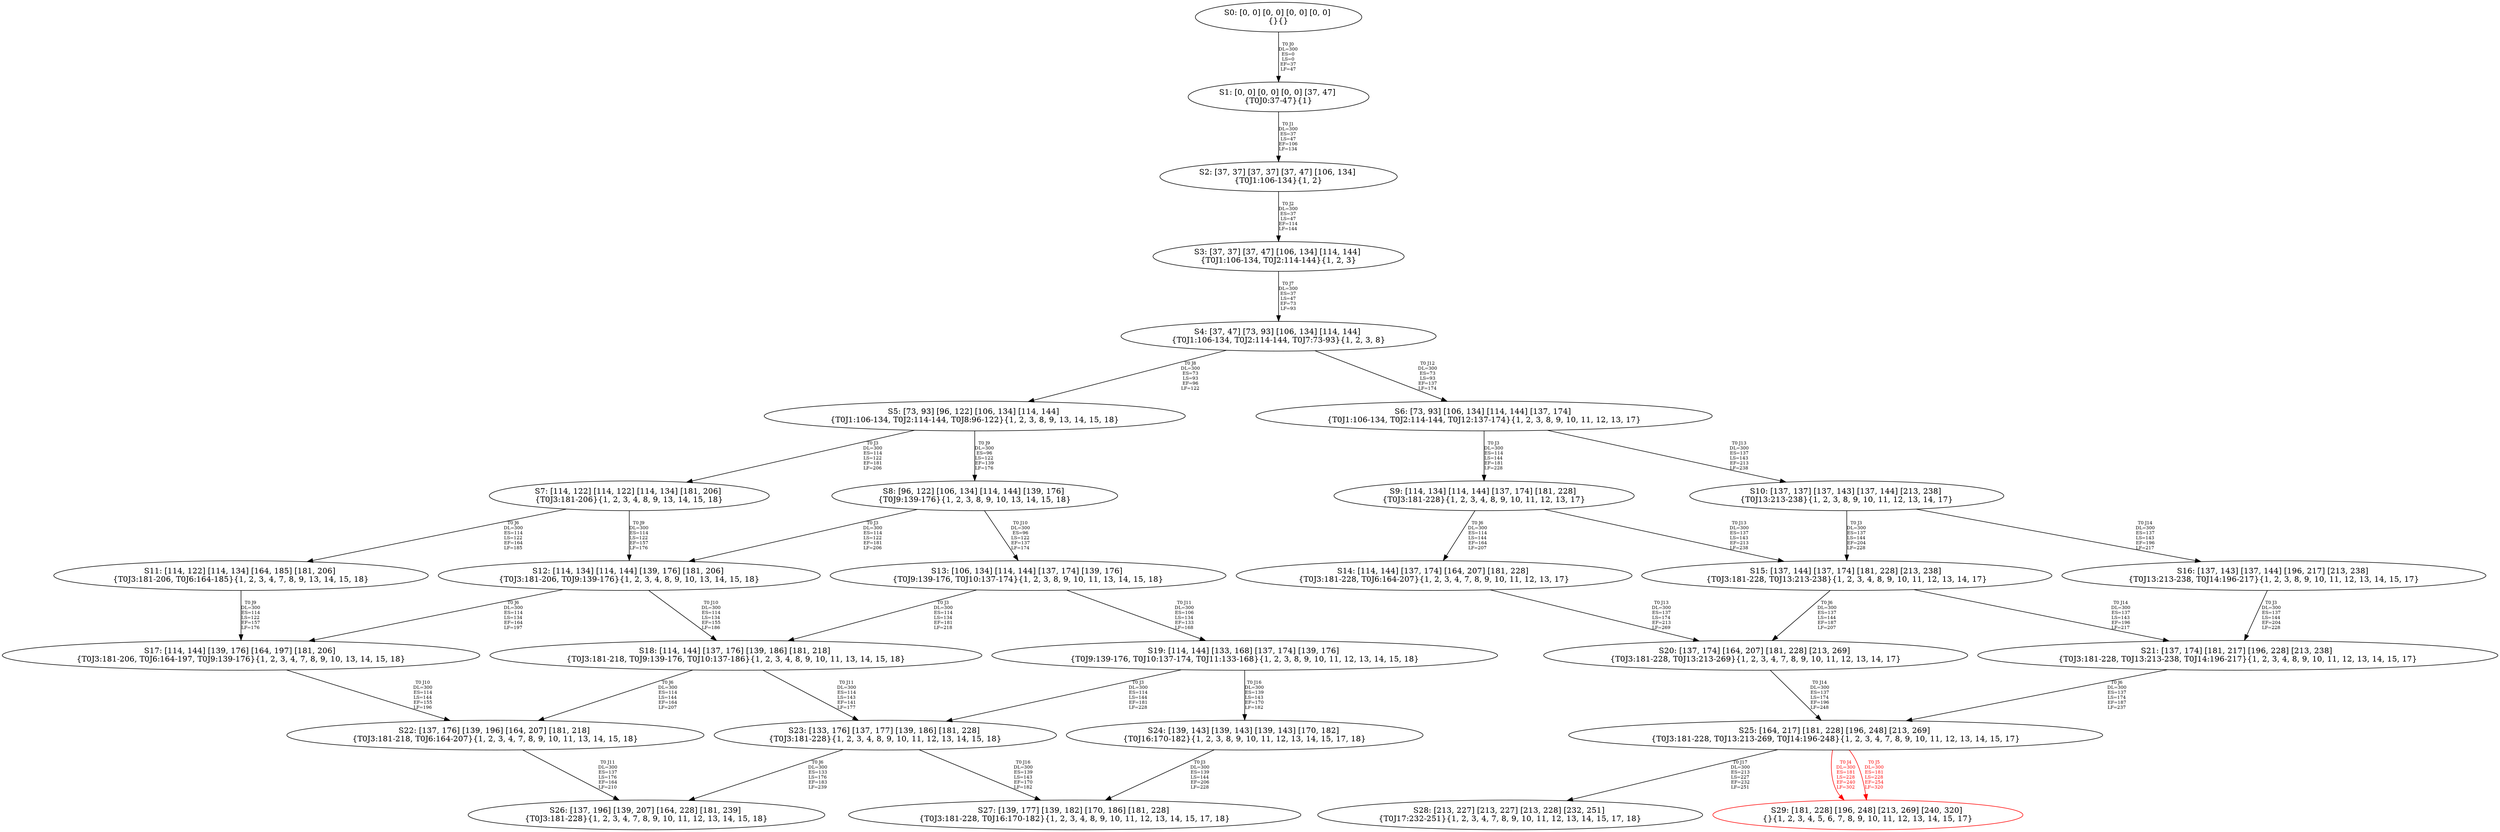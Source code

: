 digraph {
	S0[label="S0: [0, 0] [0, 0] [0, 0] [0, 0] \n{}{}"];
	S1[label="S1: [0, 0] [0, 0] [0, 0] [37, 47] \n{T0J0:37-47}{1}"];
	S2[label="S2: [37, 37] [37, 37] [37, 47] [106, 134] \n{T0J1:106-134}{1, 2}"];
	S3[label="S3: [37, 37] [37, 47] [106, 134] [114, 144] \n{T0J1:106-134, T0J2:114-144}{1, 2, 3}"];
	S4[label="S4: [37, 47] [73, 93] [106, 134] [114, 144] \n{T0J1:106-134, T0J2:114-144, T0J7:73-93}{1, 2, 3, 8}"];
	S5[label="S5: [73, 93] [96, 122] [106, 134] [114, 144] \n{T0J1:106-134, T0J2:114-144, T0J8:96-122}{1, 2, 3, 8, 9, 13, 14, 15, 18}"];
	S6[label="S6: [73, 93] [106, 134] [114, 144] [137, 174] \n{T0J1:106-134, T0J2:114-144, T0J12:137-174}{1, 2, 3, 8, 9, 10, 11, 12, 13, 17}"];
	S7[label="S7: [114, 122] [114, 122] [114, 134] [181, 206] \n{T0J3:181-206}{1, 2, 3, 4, 8, 9, 13, 14, 15, 18}"];
	S8[label="S8: [96, 122] [106, 134] [114, 144] [139, 176] \n{T0J9:139-176}{1, 2, 3, 8, 9, 10, 13, 14, 15, 18}"];
	S9[label="S9: [114, 134] [114, 144] [137, 174] [181, 228] \n{T0J3:181-228}{1, 2, 3, 4, 8, 9, 10, 11, 12, 13, 17}"];
	S10[label="S10: [137, 137] [137, 143] [137, 144] [213, 238] \n{T0J13:213-238}{1, 2, 3, 8, 9, 10, 11, 12, 13, 14, 17}"];
	S11[label="S11: [114, 122] [114, 134] [164, 185] [181, 206] \n{T0J3:181-206, T0J6:164-185}{1, 2, 3, 4, 7, 8, 9, 13, 14, 15, 18}"];
	S12[label="S12: [114, 134] [114, 144] [139, 176] [181, 206] \n{T0J3:181-206, T0J9:139-176}{1, 2, 3, 4, 8, 9, 10, 13, 14, 15, 18}"];
	S13[label="S13: [106, 134] [114, 144] [137, 174] [139, 176] \n{T0J9:139-176, T0J10:137-174}{1, 2, 3, 8, 9, 10, 11, 13, 14, 15, 18}"];
	S14[label="S14: [114, 144] [137, 174] [164, 207] [181, 228] \n{T0J3:181-228, T0J6:164-207}{1, 2, 3, 4, 7, 8, 9, 10, 11, 12, 13, 17}"];
	S15[label="S15: [137, 144] [137, 174] [181, 228] [213, 238] \n{T0J3:181-228, T0J13:213-238}{1, 2, 3, 4, 8, 9, 10, 11, 12, 13, 14, 17}"];
	S16[label="S16: [137, 143] [137, 144] [196, 217] [213, 238] \n{T0J13:213-238, T0J14:196-217}{1, 2, 3, 8, 9, 10, 11, 12, 13, 14, 15, 17}"];
	S17[label="S17: [114, 144] [139, 176] [164, 197] [181, 206] \n{T0J3:181-206, T0J6:164-197, T0J9:139-176}{1, 2, 3, 4, 7, 8, 9, 10, 13, 14, 15, 18}"];
	S18[label="S18: [114, 144] [137, 176] [139, 186] [181, 218] \n{T0J3:181-218, T0J9:139-176, T0J10:137-186}{1, 2, 3, 4, 8, 9, 10, 11, 13, 14, 15, 18}"];
	S19[label="S19: [114, 144] [133, 168] [137, 174] [139, 176] \n{T0J9:139-176, T0J10:137-174, T0J11:133-168}{1, 2, 3, 8, 9, 10, 11, 12, 13, 14, 15, 18}"];
	S20[label="S20: [137, 174] [164, 207] [181, 228] [213, 269] \n{T0J3:181-228, T0J13:213-269}{1, 2, 3, 4, 7, 8, 9, 10, 11, 12, 13, 14, 17}"];
	S21[label="S21: [137, 174] [181, 217] [196, 228] [213, 238] \n{T0J3:181-228, T0J13:213-238, T0J14:196-217}{1, 2, 3, 4, 8, 9, 10, 11, 12, 13, 14, 15, 17}"];
	S22[label="S22: [137, 176] [139, 196] [164, 207] [181, 218] \n{T0J3:181-218, T0J6:164-207}{1, 2, 3, 4, 7, 8, 9, 10, 11, 13, 14, 15, 18}"];
	S23[label="S23: [133, 176] [137, 177] [139, 186] [181, 228] \n{T0J3:181-228}{1, 2, 3, 4, 8, 9, 10, 11, 12, 13, 14, 15, 18}"];
	S24[label="S24: [139, 143] [139, 143] [139, 143] [170, 182] \n{T0J16:170-182}{1, 2, 3, 8, 9, 10, 11, 12, 13, 14, 15, 17, 18}"];
	S25[label="S25: [164, 217] [181, 228] [196, 248] [213, 269] \n{T0J3:181-228, T0J13:213-269, T0J14:196-248}{1, 2, 3, 4, 7, 8, 9, 10, 11, 12, 13, 14, 15, 17}"];
	S26[label="S26: [137, 196] [139, 207] [164, 228] [181, 239] \n{T0J3:181-228}{1, 2, 3, 4, 7, 8, 9, 10, 11, 12, 13, 14, 15, 18}"];
	S27[label="S27: [139, 177] [139, 182] [170, 186] [181, 228] \n{T0J3:181-228, T0J16:170-182}{1, 2, 3, 4, 8, 9, 10, 11, 12, 13, 14, 15, 17, 18}"];
	S28[label="S28: [213, 227] [213, 227] [213, 228] [232, 251] \n{T0J17:232-251}{1, 2, 3, 4, 7, 8, 9, 10, 11, 12, 13, 14, 15, 17, 18}"];
	S29[label="S29: [181, 228] [196, 248] [213, 269] [240, 320] \n{}{1, 2, 3, 4, 5, 6, 7, 8, 9, 10, 11, 12, 13, 14, 15, 17}"];
	S0 -> S1[label="T0 J0\nDL=300\nES=0\nLS=0\nEF=37\nLF=47",fontsize=8];
	S1 -> S2[label="T0 J1\nDL=300\nES=37\nLS=47\nEF=106\nLF=134",fontsize=8];
	S2 -> S3[label="T0 J2\nDL=300\nES=37\nLS=47\nEF=114\nLF=144",fontsize=8];
	S3 -> S4[label="T0 J7\nDL=300\nES=37\nLS=47\nEF=73\nLF=93",fontsize=8];
	S4 -> S5[label="T0 J8\nDL=300\nES=73\nLS=93\nEF=96\nLF=122",fontsize=8];
	S4 -> S6[label="T0 J12\nDL=300\nES=73\nLS=93\nEF=137\nLF=174",fontsize=8];
	S5 -> S7[label="T0 J3\nDL=300\nES=114\nLS=122\nEF=181\nLF=206",fontsize=8];
	S5 -> S8[label="T0 J9\nDL=300\nES=96\nLS=122\nEF=139\nLF=176",fontsize=8];
	S6 -> S9[label="T0 J3\nDL=300\nES=114\nLS=144\nEF=181\nLF=228",fontsize=8];
	S6 -> S10[label="T0 J13\nDL=300\nES=137\nLS=143\nEF=213\nLF=238",fontsize=8];
	S7 -> S11[label="T0 J6\nDL=300\nES=114\nLS=122\nEF=164\nLF=185",fontsize=8];
	S7 -> S12[label="T0 J9\nDL=300\nES=114\nLS=122\nEF=157\nLF=176",fontsize=8];
	S8 -> S12[label="T0 J3\nDL=300\nES=114\nLS=122\nEF=181\nLF=206",fontsize=8];
	S8 -> S13[label="T0 J10\nDL=300\nES=96\nLS=122\nEF=137\nLF=174",fontsize=8];
	S9 -> S14[label="T0 J6\nDL=300\nES=114\nLS=144\nEF=164\nLF=207",fontsize=8];
	S9 -> S15[label="T0 J13\nDL=300\nES=137\nLS=143\nEF=213\nLF=238",fontsize=8];
	S10 -> S15[label="T0 J3\nDL=300\nES=137\nLS=144\nEF=204\nLF=228",fontsize=8];
	S10 -> S16[label="T0 J14\nDL=300\nES=137\nLS=143\nEF=196\nLF=217",fontsize=8];
	S11 -> S17[label="T0 J9\nDL=300\nES=114\nLS=122\nEF=157\nLF=176",fontsize=8];
	S12 -> S17[label="T0 J6\nDL=300\nES=114\nLS=134\nEF=164\nLF=197",fontsize=8];
	S12 -> S18[label="T0 J10\nDL=300\nES=114\nLS=134\nEF=155\nLF=186",fontsize=8];
	S13 -> S18[label="T0 J3\nDL=300\nES=114\nLS=134\nEF=181\nLF=218",fontsize=8];
	S13 -> S19[label="T0 J11\nDL=300\nES=106\nLS=134\nEF=133\nLF=168",fontsize=8];
	S14 -> S20[label="T0 J13\nDL=300\nES=137\nLS=174\nEF=213\nLF=269",fontsize=8];
	S15 -> S20[label="T0 J6\nDL=300\nES=137\nLS=144\nEF=187\nLF=207",fontsize=8];
	S15 -> S21[label="T0 J14\nDL=300\nES=137\nLS=143\nEF=196\nLF=217",fontsize=8];
	S16 -> S21[label="T0 J3\nDL=300\nES=137\nLS=144\nEF=204\nLF=228",fontsize=8];
	S17 -> S22[label="T0 J10\nDL=300\nES=114\nLS=144\nEF=155\nLF=196",fontsize=8];
	S18 -> S22[label="T0 J6\nDL=300\nES=114\nLS=144\nEF=164\nLF=207",fontsize=8];
	S18 -> S23[label="T0 J11\nDL=300\nES=114\nLS=143\nEF=141\nLF=177",fontsize=8];
	S19 -> S23[label="T0 J3\nDL=300\nES=114\nLS=144\nEF=181\nLF=228",fontsize=8];
	S19 -> S24[label="T0 J16\nDL=300\nES=139\nLS=143\nEF=170\nLF=182",fontsize=8];
	S20 -> S25[label="T0 J14\nDL=300\nES=137\nLS=174\nEF=196\nLF=248",fontsize=8];
	S21 -> S25[label="T0 J6\nDL=300\nES=137\nLS=174\nEF=187\nLF=237",fontsize=8];
	S22 -> S26[label="T0 J11\nDL=300\nES=137\nLS=176\nEF=164\nLF=210",fontsize=8];
	S23 -> S26[label="T0 J6\nDL=300\nES=133\nLS=176\nEF=183\nLF=239",fontsize=8];
	S23 -> S27[label="T0 J16\nDL=300\nES=139\nLS=143\nEF=170\nLF=182",fontsize=8];
	S24 -> S27[label="T0 J3\nDL=300\nES=139\nLS=144\nEF=206\nLF=228",fontsize=8];
	S25 -> S29[label="T0 J4\nDL=300\nES=181\nLS=228\nEF=240\nLF=302",color=Red,fontcolor=Red,fontsize=8];
S29[color=Red];
	S25 -> S29[label="T0 J5\nDL=300\nES=181\nLS=228\nEF=254\nLF=320",color=Red,fontcolor=Red,fontsize=8];
S29[color=Red];
	S25 -> S28[label="T0 J17\nDL=300\nES=213\nLS=227\nEF=232\nLF=251",fontsize=8];
}
